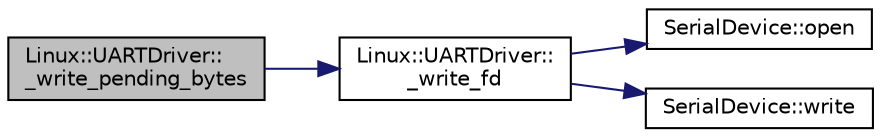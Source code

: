 digraph "Linux::UARTDriver::_write_pending_bytes"
{
 // INTERACTIVE_SVG=YES
  edge [fontname="Helvetica",fontsize="10",labelfontname="Helvetica",labelfontsize="10"];
  node [fontname="Helvetica",fontsize="10",shape=record];
  rankdir="LR";
  Node1 [label="Linux::UARTDriver::\l_write_pending_bytes",height=0.2,width=0.4,color="black", fillcolor="grey75", style="filled", fontcolor="black"];
  Node1 -> Node2 [color="midnightblue",fontsize="10",style="solid",fontname="Helvetica"];
  Node2 [label="Linux::UARTDriver::\l_write_fd",height=0.2,width=0.4,color="black", fillcolor="white", style="filled",URL="$classLinux_1_1UARTDriver.html#a6c5b8c25e9154e44794622411eda0bd4"];
  Node2 -> Node3 [color="midnightblue",fontsize="10",style="solid",fontname="Helvetica"];
  Node3 [label="SerialDevice::open",height=0.2,width=0.4,color="black", fillcolor="white", style="filled",URL="$classSerialDevice.html#aaad60303d5def2e5abf4b9988e74ff2d"];
  Node2 -> Node4 [color="midnightblue",fontsize="10",style="solid",fontname="Helvetica"];
  Node4 [label="SerialDevice::write",height=0.2,width=0.4,color="black", fillcolor="white", style="filled",URL="$classSerialDevice.html#a93c12dd5e93213bb98b83924a07ed040"];
}
